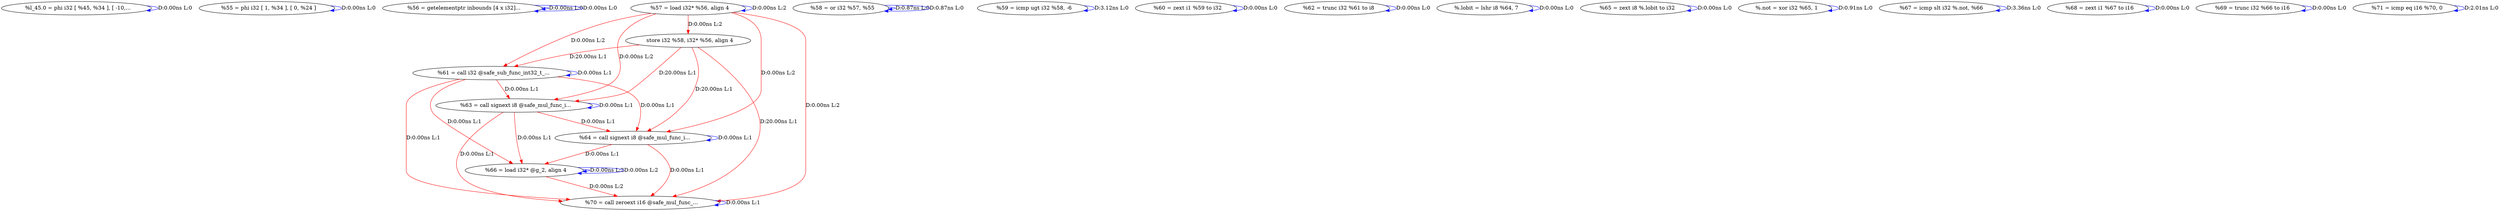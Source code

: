 digraph {
Node0x40980e0[label="  %l_45.0 = phi i32 [ %45, %34 ], [ -10,..."];
Node0x40980e0 -> Node0x40980e0[label="D:0.00ns L:0",color=blue];
Node0x40981c0[label="  %55 = phi i32 [ 1, %34 ], [ 0, %24 ]"];
Node0x40981c0 -> Node0x40981c0[label="D:0.00ns L:0",color=blue];
Node0x40982a0[label="  %56 = getelementptr inbounds [4 x i32]..."];
Node0x40982a0 -> Node0x40982a0[label="D:0.00ns L:0",color=blue];
Node0x40982a0 -> Node0x40982a0[label="D:0.00ns L:0",color=blue];
Node0x4098380[label="  %57 = load i32* %56, align 4"];
Node0x4098380 -> Node0x4098380[label="D:0.00ns L:2",color=blue];
Node0x4098540[label="  store i32 %58, i32* %56, align 4"];
Node0x4098380 -> Node0x4098540[label="D:0.00ns L:2",color=red];
Node0x4098830[label="  %61 = call i32 @safe_sub_func_int32_t_..."];
Node0x4098380 -> Node0x4098830[label="D:0.00ns L:2",color=red];
Node0x40989f0[label="  %63 = call signext i8 @safe_mul_func_i..."];
Node0x4098380 -> Node0x40989f0[label="D:0.00ns L:2",color=red];
Node0x4098ad0[label="  %64 = call signext i8 @safe_mul_func_i..."];
Node0x4098380 -> Node0x4098ad0[label="D:0.00ns L:2",color=red];
Node0x40991d0[label="  %70 = call zeroext i16 @safe_mul_func_..."];
Node0x4098380 -> Node0x40991d0[label="D:0.00ns L:2",color=red];
Node0x4098460[label="  %58 = or i32 %57, %55"];
Node0x4098460 -> Node0x4098460[label="D:0.87ns L:0",color=blue];
Node0x4098460 -> Node0x4098460[label="D:0.87ns L:0",color=blue];
Node0x4098540 -> Node0x4098830[label="D:20.00ns L:1",color=red];
Node0x4098540 -> Node0x40989f0[label="D:20.00ns L:1",color=red];
Node0x4098540 -> Node0x4098ad0[label="D:20.00ns L:1",color=red];
Node0x4098540 -> Node0x40991d0[label="D:20.00ns L:1",color=red];
Node0x4098620[label="  %59 = icmp ugt i32 %58, -6"];
Node0x4098620 -> Node0x4098620[label="D:3.12ns L:0",color=blue];
Node0x4098750[label="  %60 = zext i1 %59 to i32"];
Node0x4098750 -> Node0x4098750[label="D:0.00ns L:0",color=blue];
Node0x4098830 -> Node0x4098830[label="D:0.00ns L:1",color=blue];
Node0x4098830 -> Node0x40989f0[label="D:0.00ns L:1",color=red];
Node0x4098830 -> Node0x4098ad0[label="D:0.00ns L:1",color=red];
Node0x4098e50[label="  %66 = load i32* @g_2, align 4"];
Node0x4098830 -> Node0x4098e50[label="D:0.00ns L:1",color=red];
Node0x4098830 -> Node0x40991d0[label="D:0.00ns L:1",color=red];
Node0x4098910[label="  %62 = trunc i32 %61 to i8"];
Node0x4098910 -> Node0x4098910[label="D:0.00ns L:0",color=blue];
Node0x40989f0 -> Node0x40989f0[label="D:0.00ns L:1",color=blue];
Node0x40989f0 -> Node0x4098ad0[label="D:0.00ns L:1",color=red];
Node0x40989f0 -> Node0x4098e50[label="D:0.00ns L:1",color=red];
Node0x40989f0 -> Node0x40991d0[label="D:0.00ns L:1",color=red];
Node0x4098ad0 -> Node0x4098ad0[label="D:0.00ns L:1",color=blue];
Node0x4098ad0 -> Node0x4098e50[label="D:0.00ns L:1",color=red];
Node0x4098ad0 -> Node0x40991d0[label="D:0.00ns L:1",color=red];
Node0x4098bb0[label="  %.lobit = lshr i8 %64, 7"];
Node0x4098bb0 -> Node0x4098bb0[label="D:0.00ns L:0",color=blue];
Node0x4098c90[label="  %65 = zext i8 %.lobit to i32"];
Node0x4098c90 -> Node0x4098c90[label="D:0.00ns L:0",color=blue];
Node0x4098d70[label="  %.not = xor i32 %65, 1"];
Node0x4098d70 -> Node0x4098d70[label="D:0.91ns L:0",color=blue];
Node0x4098e50 -> Node0x4098e50[label="D:0.00ns L:2",color=blue];
Node0x4098e50 -> Node0x4098e50[label="D:0.00ns L:2",color=blue];
Node0x4098e50 -> Node0x40991d0[label="D:0.00ns L:2",color=red];
Node0x4098f30[label="  %67 = icmp slt i32 %.not, %66"];
Node0x4098f30 -> Node0x4098f30[label="D:3.36ns L:0",color=blue];
Node0x4099010[label="  %68 = zext i1 %67 to i16"];
Node0x4099010 -> Node0x4099010[label="D:0.00ns L:0",color=blue];
Node0x40990f0[label="  %69 = trunc i32 %66 to i16"];
Node0x40990f0 -> Node0x40990f0[label="D:0.00ns L:0",color=blue];
Node0x40991d0 -> Node0x40991d0[label="D:0.00ns L:1",color=blue];
Node0x40992b0[label="  %71 = icmp eq i16 %70, 0"];
Node0x40992b0 -> Node0x40992b0[label="D:2.01ns L:0",color=blue];
}
